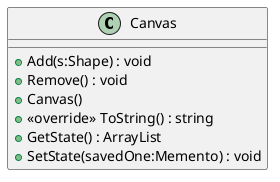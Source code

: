 @startuml
class Canvas {
    + Add(s:Shape) : void
    + Remove() : void
    + Canvas()
    + <<override>> ToString() : string
    + GetState() : ArrayList
    + SetState(savedOne:Memento) : void
}
@enduml
